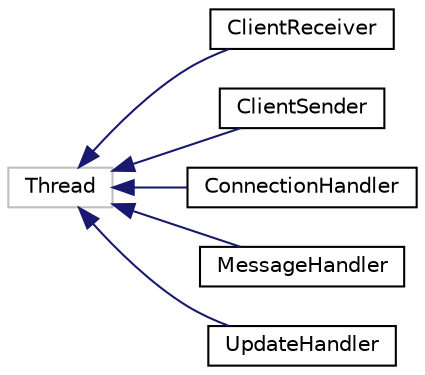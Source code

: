 digraph "Graphical Class Hierarchy"
{
  edge [fontname="Helvetica",fontsize="10",labelfontname="Helvetica",labelfontsize="10"];
  node [fontname="Helvetica",fontsize="10",shape=record];
  rankdir="LR";
  Node1 [label="Thread",height=0.2,width=0.4,color="grey75", fillcolor="white", style="filled"];
  Node1 -> Node2 [dir="back",color="midnightblue",fontsize="10",style="solid",fontname="Helvetica"];
  Node2 [label="ClientReceiver",height=0.2,width=0.4,color="black", fillcolor="white", style="filled",URL="$classClientReceiver.html"];
  Node1 -> Node3 [dir="back",color="midnightblue",fontsize="10",style="solid",fontname="Helvetica"];
  Node3 [label="ClientSender",height=0.2,width=0.4,color="black", fillcolor="white", style="filled",URL="$classClientSender.html"];
  Node1 -> Node4 [dir="back",color="midnightblue",fontsize="10",style="solid",fontname="Helvetica"];
  Node4 [label="ConnectionHandler",height=0.2,width=0.4,color="black", fillcolor="white", style="filled",URL="$classConnectionHandler.html"];
  Node1 -> Node5 [dir="back",color="midnightblue",fontsize="10",style="solid",fontname="Helvetica"];
  Node5 [label="MessageHandler",height=0.2,width=0.4,color="black", fillcolor="white", style="filled",URL="$classMessageHandler.html"];
  Node1 -> Node6 [dir="back",color="midnightblue",fontsize="10",style="solid",fontname="Helvetica"];
  Node6 [label="UpdateHandler",height=0.2,width=0.4,color="black", fillcolor="white", style="filled",URL="$classUpdateHandler.html"];
}
